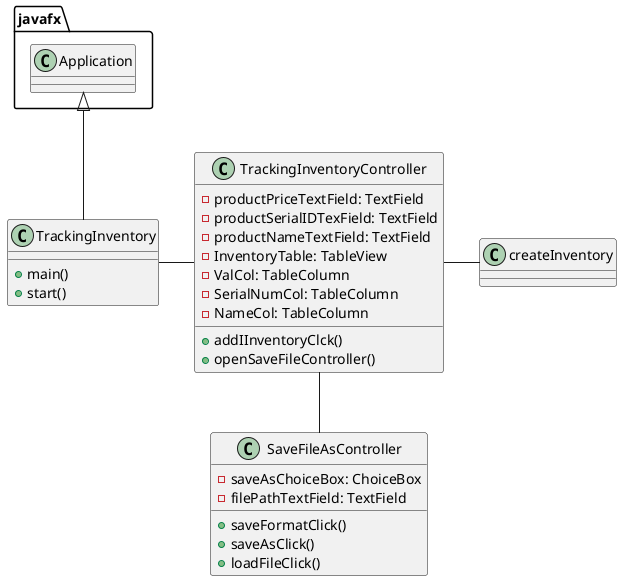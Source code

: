 @startuml
'https://plantuml.com/class-diagram

class TrackingInventory
{
    + main()
    + start()
}

class TrackingInventoryController
{
    - productPriceTextField: TextField
    - productSerialIDTexField: TextField
    - productNameTextField: TextField
    - InventoryTable: TableView
    - ValCol: TableColumn
    - SerialNumCol: TableColumn
    - NameCol: TableColumn

    + addIInventoryClck()
    + openSaveFileController()
}

class SaveFileAsController
{
    - saveAsChoiceBox: ChoiceBox
    - filePathTextField: TextField

    + saveFormatClick()
    + saveAsClick()
    + loadFileClick()
}

class createInventory
{

}


javafx.Application <|-- TrackingInventory

TrackingInventory - TrackingInventoryController
TrackingInventoryController - createInventory
TrackingInventoryController -- SaveFileAsController


@enduml